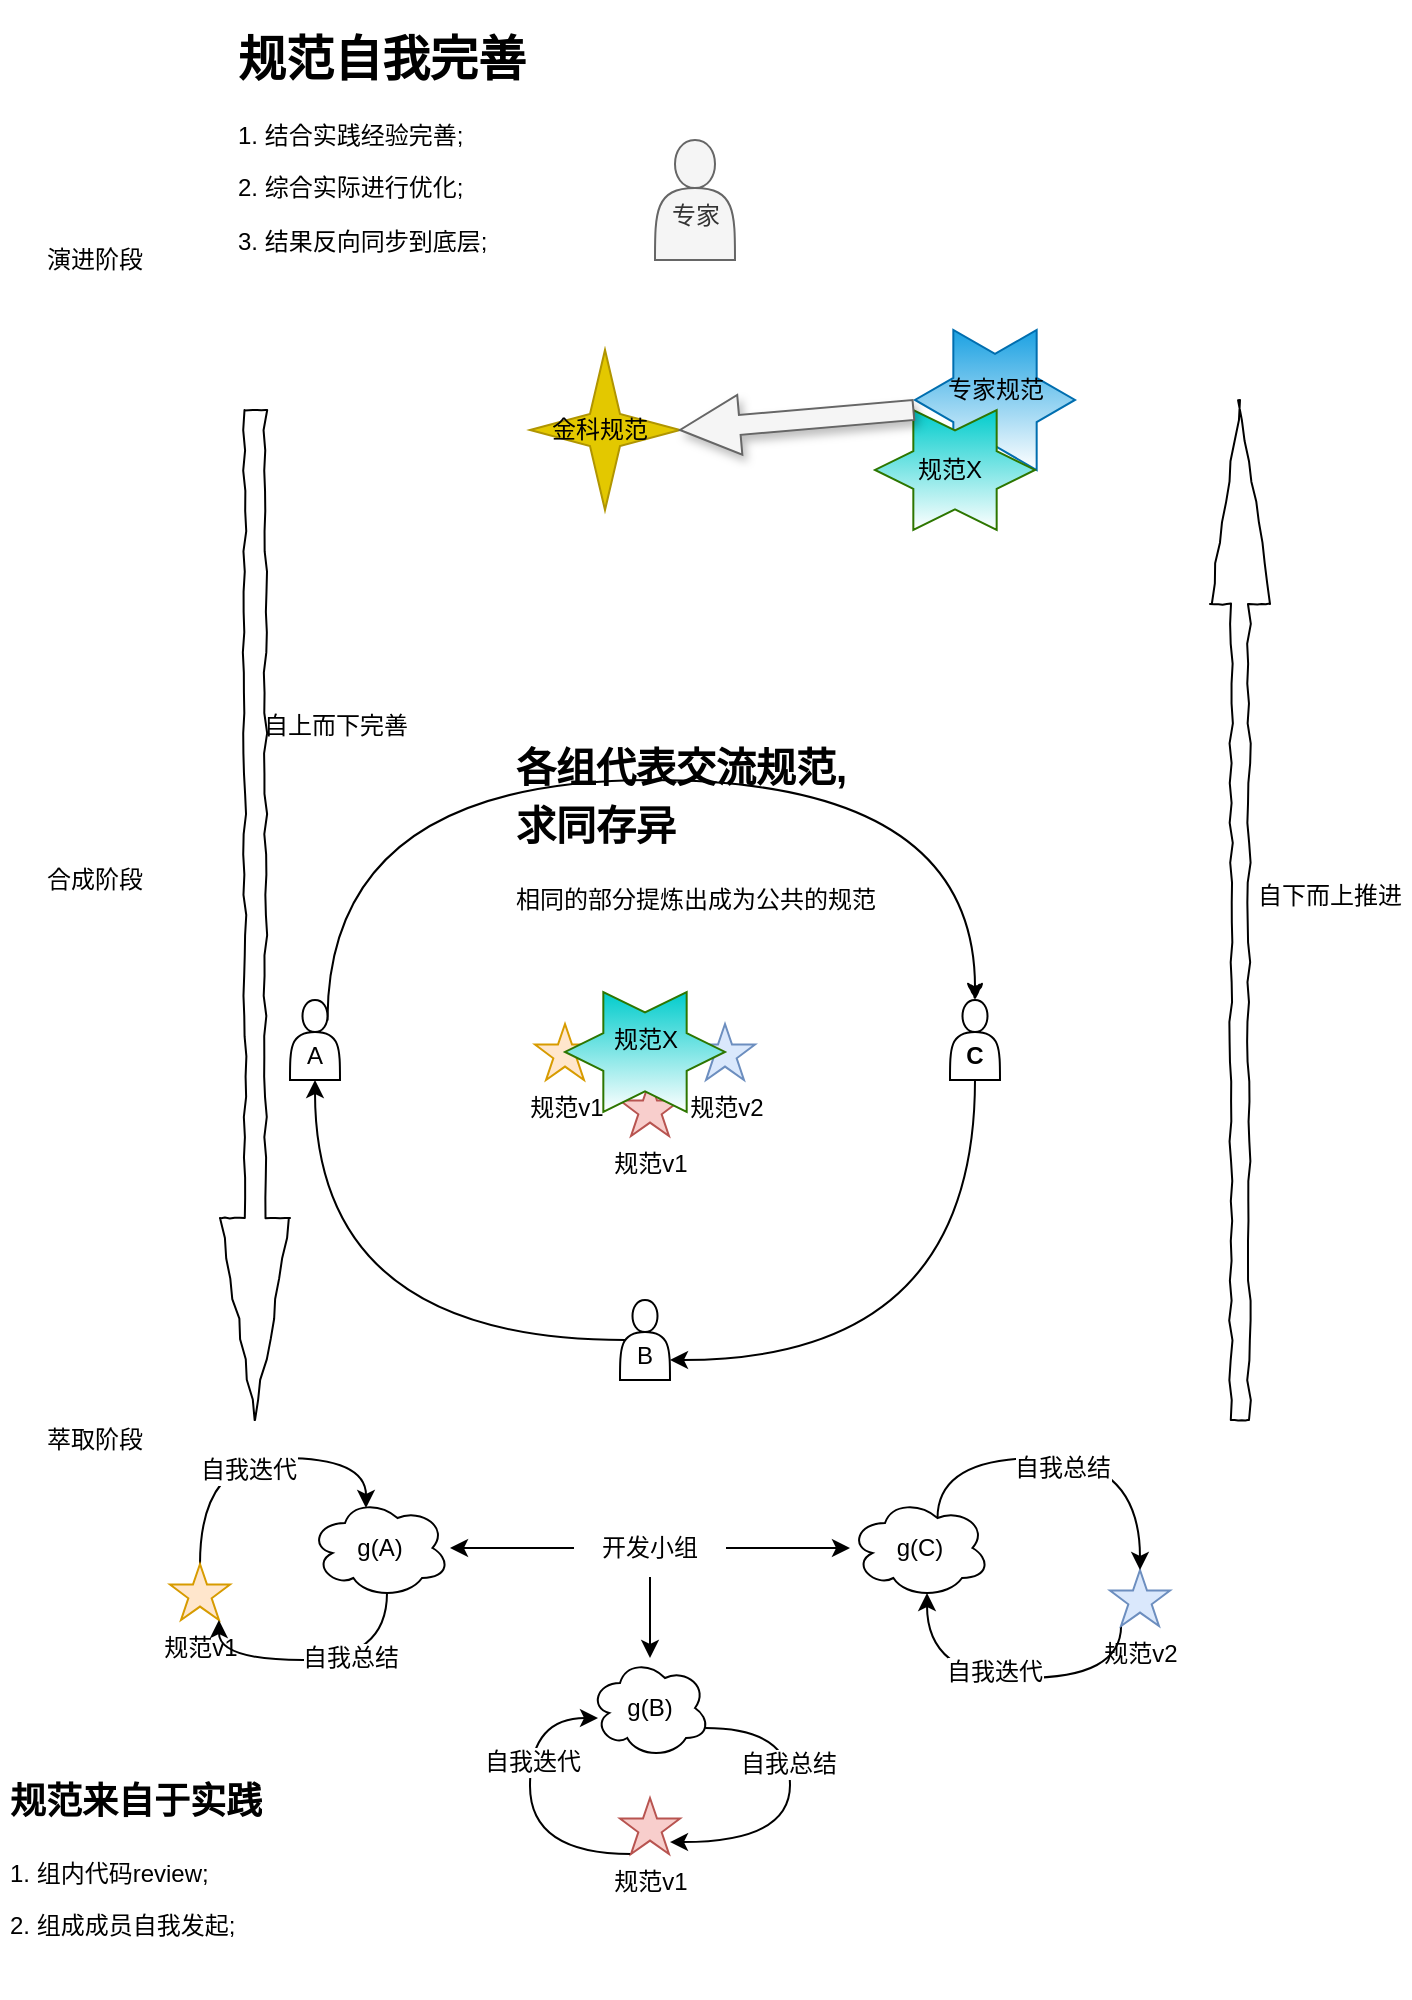 <mxfile version="12.4.3" type="github" pages="1">
  <diagram id="O2djZ4lCdGnycN7Uimt3" name="第 1 页">
    <mxGraphModel dx="809" dy="1299" grid="1" gridSize="10" guides="1" tooltips="1" connect="1" arrows="1" fold="1" page="1" pageScale="1" pageWidth="1600" pageHeight="900" math="0" shadow="0">
      <root>
        <mxCell id="0"/>
        <mxCell id="1" parent="0"/>
        <mxCell id="TGcgY73z27qao994KosQ-40" value="" style="verticalLabelPosition=bottom;verticalAlign=top;html=1;shape=mxgraph.basic.6_point_star;fillColor=#1ba1e2;strokeColor=#006EAF;fontColor=#ffffff;gradientColor=#ffffff;" parent="1" vertex="1">
          <mxGeometry x="562.5" y="-165" width="80" height="70" as="geometry"/>
        </mxCell>
        <mxCell id="TGcgY73z27qao994KosQ-51" value="" style="verticalLabelPosition=bottom;verticalAlign=top;html=1;shape=mxgraph.basic.6_point_star;fillColor=#00CCCC;strokeColor=#2D7600;fontColor=#ffffff;gradientColor=#ffffff;" parent="1" vertex="1">
          <mxGeometry x="542.5" y="-125" width="80" height="60" as="geometry"/>
        </mxCell>
        <mxCell id="TGcgY73z27qao994KosQ-21" value="" style="group" parent="1" vertex="1" connectable="0">
          <mxGeometry x="190" y="399" width="500" height="270" as="geometry"/>
        </mxCell>
        <mxCell id="TGcgY73z27qao994KosQ-2" value="g(A)" style="ellipse;shape=cloud;whiteSpace=wrap;html=1;" parent="TGcgY73z27qao994KosQ-21" vertex="1">
          <mxGeometry x="70" y="20" width="70" height="50" as="geometry"/>
        </mxCell>
        <mxCell id="TGcgY73z27qao994KosQ-3" value="g(B)" style="ellipse;shape=cloud;whiteSpace=wrap;html=1;" parent="TGcgY73z27qao994KosQ-21" vertex="1">
          <mxGeometry x="210" y="100" width="60" height="50" as="geometry"/>
        </mxCell>
        <mxCell id="TGcgY73z27qao994KosQ-4" value="g(C)" style="ellipse;shape=cloud;whiteSpace=wrap;html=1;" parent="TGcgY73z27qao994KosQ-21" vertex="1">
          <mxGeometry x="340" y="20" width="70" height="50" as="geometry"/>
        </mxCell>
        <mxCell id="TGcgY73z27qao994KosQ-10" style="edgeStyle=orthogonalEdgeStyle;curved=1;rounded=0;orthogonalLoop=1;jettySize=auto;html=1;exitX=0.5;exitY=0;exitDx=0;exitDy=0;exitPerimeter=0;entryX=0.4;entryY=0.1;entryDx=0;entryDy=0;entryPerimeter=0;" parent="TGcgY73z27qao994KosQ-21" source="TGcgY73z27qao994KosQ-6" target="TGcgY73z27qao994KosQ-2" edge="1">
          <mxGeometry relative="1" as="geometry">
            <Array as="points">
              <mxPoint x="15"/>
              <mxPoint x="98"/>
            </Array>
          </mxGeometry>
        </mxCell>
        <mxCell id="TGcgY73z27qao994KosQ-12" value="自我迭代" style="text;html=1;align=center;verticalAlign=middle;resizable=0;points=[];;labelBackgroundColor=#ffffff;" parent="TGcgY73z27qao994KosQ-10" vertex="1" connectable="0">
          <mxGeometry x="-0.416" y="-24" relative="1" as="geometry">
            <mxPoint as="offset"/>
          </mxGeometry>
        </mxCell>
        <mxCell id="TGcgY73z27qao994KosQ-6" value="规范v1" style="verticalLabelPosition=bottom;verticalAlign=top;html=1;shape=mxgraph.basic.star;fillColor=#ffe6cc;strokeColor=#d79b00;" parent="TGcgY73z27qao994KosQ-21" vertex="1">
          <mxGeometry y="53" width="30" height="28" as="geometry"/>
        </mxCell>
        <mxCell id="TGcgY73z27qao994KosQ-9" style="edgeStyle=orthogonalEdgeStyle;rounded=0;orthogonalLoop=1;jettySize=auto;html=1;entryX=0.815;entryY=1;entryDx=0;entryDy=0;entryPerimeter=0;curved=1;exitX=0.55;exitY=0.95;exitDx=0;exitDy=0;exitPerimeter=0;" parent="TGcgY73z27qao994KosQ-21" source="TGcgY73z27qao994KosQ-2" target="TGcgY73z27qao994KosQ-6" edge="1">
          <mxGeometry relative="1" as="geometry">
            <Array as="points">
              <mxPoint x="109" y="101"/>
              <mxPoint x="24" y="101"/>
            </Array>
          </mxGeometry>
        </mxCell>
        <mxCell id="TGcgY73z27qao994KosQ-11" value="自我总结" style="text;html=1;align=center;verticalAlign=middle;resizable=0;points=[];;labelBackgroundColor=#ffffff;" parent="TGcgY73z27qao994KosQ-9" vertex="1" connectable="0">
          <mxGeometry x="-0.536" y="-19" relative="1" as="geometry">
            <mxPoint as="offset"/>
          </mxGeometry>
        </mxCell>
        <mxCell id="TGcgY73z27qao994KosQ-14" style="edgeStyle=orthogonalEdgeStyle;curved=1;rounded=0;orthogonalLoop=1;jettySize=auto;html=1;exitX=0.185;exitY=1;exitDx=0;exitDy=0;exitPerimeter=0;" parent="TGcgY73z27qao994KosQ-21" source="TGcgY73z27qao994KosQ-7" edge="1">
          <mxGeometry relative="1" as="geometry">
            <mxPoint x="214" y="130" as="targetPoint"/>
            <Array as="points">
              <mxPoint x="180" y="198"/>
              <mxPoint x="180" y="130"/>
            </Array>
          </mxGeometry>
        </mxCell>
        <mxCell id="TGcgY73z27qao994KosQ-16" value="自我迭代" style="text;html=1;align=center;verticalAlign=middle;resizable=0;points=[];;labelBackgroundColor=#ffffff;" parent="TGcgY73z27qao994KosQ-14" vertex="1" connectable="0">
          <mxGeometry x="0.268" y="-1" relative="1" as="geometry">
            <mxPoint as="offset"/>
          </mxGeometry>
        </mxCell>
        <mxCell id="TGcgY73z27qao994KosQ-7" value="规范v1" style="verticalLabelPosition=bottom;verticalAlign=top;html=1;shape=mxgraph.basic.star;fillColor=#f8cecc;strokeColor=#b85450;" parent="TGcgY73z27qao994KosQ-21" vertex="1">
          <mxGeometry x="225" y="170" width="30" height="28" as="geometry"/>
        </mxCell>
        <mxCell id="TGcgY73z27qao994KosQ-13" style="edgeStyle=orthogonalEdgeStyle;curved=1;rounded=0;orthogonalLoop=1;jettySize=auto;html=1;exitX=0.96;exitY=0.7;exitDx=0;exitDy=0;exitPerimeter=0;entryX=0.833;entryY=0.786;entryDx=0;entryDy=0;entryPerimeter=0;" parent="TGcgY73z27qao994KosQ-21" source="TGcgY73z27qao994KosQ-3" target="TGcgY73z27qao994KosQ-7" edge="1">
          <mxGeometry relative="1" as="geometry">
            <Array as="points">
              <mxPoint x="310" y="135"/>
              <mxPoint x="310" y="192"/>
            </Array>
          </mxGeometry>
        </mxCell>
        <mxCell id="TGcgY73z27qao994KosQ-15" value="自我总结" style="text;html=1;align=center;verticalAlign=middle;resizable=0;points=[];;labelBackgroundColor=#ffffff;" parent="TGcgY73z27qao994KosQ-13" vertex="1" connectable="0">
          <mxGeometry x="-0.484" y="-18" relative="1" as="geometry">
            <mxPoint as="offset"/>
          </mxGeometry>
        </mxCell>
        <mxCell id="TGcgY73z27qao994KosQ-18" style="edgeStyle=orthogonalEdgeStyle;curved=1;rounded=0;orthogonalLoop=1;jettySize=auto;html=1;exitX=0.185;exitY=1;exitDx=0;exitDy=0;exitPerimeter=0;entryX=0.55;entryY=0.95;entryDx=0;entryDy=0;entryPerimeter=0;" parent="TGcgY73z27qao994KosQ-21" source="TGcgY73z27qao994KosQ-8" target="TGcgY73z27qao994KosQ-4" edge="1">
          <mxGeometry relative="1" as="geometry">
            <Array as="points">
              <mxPoint x="476" y="110"/>
              <mxPoint x="379" y="110"/>
            </Array>
          </mxGeometry>
        </mxCell>
        <mxCell id="TGcgY73z27qao994KosQ-20" value="自我迭代" style="text;html=1;align=center;verticalAlign=middle;resizable=0;points=[];;labelBackgroundColor=#ffffff;" parent="TGcgY73z27qao994KosQ-18" vertex="1" connectable="0">
          <mxGeometry x="0.079" y="-3" relative="1" as="geometry">
            <mxPoint as="offset"/>
          </mxGeometry>
        </mxCell>
        <mxCell id="TGcgY73z27qao994KosQ-8" value="规范v2" style="verticalLabelPosition=bottom;verticalAlign=top;html=1;shape=mxgraph.basic.star;fillColor=#dae8fc;strokeColor=#6c8ebf;" parent="TGcgY73z27qao994KosQ-21" vertex="1">
          <mxGeometry x="470" y="56" width="30" height="28" as="geometry"/>
        </mxCell>
        <mxCell id="TGcgY73z27qao994KosQ-17" style="edgeStyle=orthogonalEdgeStyle;curved=1;rounded=0;orthogonalLoop=1;jettySize=auto;html=1;exitX=0.625;exitY=0.2;exitDx=0;exitDy=0;exitPerimeter=0;entryX=0.5;entryY=0;entryDx=0;entryDy=0;entryPerimeter=0;" parent="TGcgY73z27qao994KosQ-21" source="TGcgY73z27qao994KosQ-4" target="TGcgY73z27qao994KosQ-8" edge="1">
          <mxGeometry relative="1" as="geometry">
            <Array as="points">
              <mxPoint x="384"/>
              <mxPoint x="485"/>
            </Array>
          </mxGeometry>
        </mxCell>
        <mxCell id="TGcgY73z27qao994KosQ-19" value="自我总结" style="text;html=1;align=center;verticalAlign=middle;resizable=0;points=[];;labelBackgroundColor=#ffffff;" parent="TGcgY73z27qao994KosQ-17" vertex="1" connectable="0">
          <mxGeometry x="-0.016" y="-5" relative="1" as="geometry">
            <mxPoint as="offset"/>
          </mxGeometry>
        </mxCell>
        <mxCell id="TGcgY73z27qao994KosQ-60" value="&lt;h1&gt;&lt;font style=&quot;font-size: 18px&quot;&gt;规范来自于实践&lt;/font&gt;&lt;/h1&gt;&lt;p&gt;1. 组内代码review;&lt;/p&gt;&lt;p&gt;2. 组成成员自我发起;&lt;/p&gt;" style="text;html=1;strokeColor=none;fillColor=none;spacing=5;spacingTop=-20;whiteSpace=wrap;overflow=hidden;rounded=0;shadow=0;comic=1;" parent="TGcgY73z27qao994KosQ-21" vertex="1">
          <mxGeometry x="-85" y="150" width="190" height="120" as="geometry"/>
        </mxCell>
        <mxCell id="xGgnkoBgqCHPPis7gM4J-2" value="" style="edgeStyle=orthogonalEdgeStyle;rounded=0;orthogonalLoop=1;jettySize=auto;html=1;" edge="1" parent="TGcgY73z27qao994KosQ-21" source="xGgnkoBgqCHPPis7gM4J-1" target="TGcgY73z27qao994KosQ-4">
          <mxGeometry relative="1" as="geometry"/>
        </mxCell>
        <mxCell id="xGgnkoBgqCHPPis7gM4J-3" value="" style="edgeStyle=orthogonalEdgeStyle;rounded=0;orthogonalLoop=1;jettySize=auto;html=1;" edge="1" parent="TGcgY73z27qao994KosQ-21" source="xGgnkoBgqCHPPis7gM4J-1" target="TGcgY73z27qao994KosQ-3">
          <mxGeometry relative="1" as="geometry"/>
        </mxCell>
        <mxCell id="xGgnkoBgqCHPPis7gM4J-4" value="" style="edgeStyle=orthogonalEdgeStyle;rounded=0;orthogonalLoop=1;jettySize=auto;html=1;" edge="1" parent="TGcgY73z27qao994KosQ-21" source="xGgnkoBgqCHPPis7gM4J-1" target="TGcgY73z27qao994KosQ-2">
          <mxGeometry relative="1" as="geometry"/>
        </mxCell>
        <mxCell id="xGgnkoBgqCHPPis7gM4J-1" value="开发小组" style="text;html=1;strokeColor=none;fillColor=none;align=center;verticalAlign=middle;whiteSpace=wrap;rounded=0;" vertex="1" parent="TGcgY73z27qao994KosQ-21">
          <mxGeometry x="202" y="30.5" width="76" height="29" as="geometry"/>
        </mxCell>
        <mxCell id="TGcgY73z27qao994KosQ-32" style="edgeStyle=orthogonalEdgeStyle;curved=1;rounded=0;orthogonalLoop=1;jettySize=auto;html=1;exitX=0.75;exitY=0.25;exitDx=0;exitDy=0;exitPerimeter=0;entryX=0.5;entryY=0;entryDx=0;entryDy=0;comic=1;" parent="1" source="TGcgY73z27qao994KosQ-24" target="TGcgY73z27qao994KosQ-26" edge="1">
          <mxGeometry relative="1" as="geometry">
            <Array as="points">
              <mxPoint x="269" y="60"/>
              <mxPoint x="593" y="60"/>
            </Array>
          </mxGeometry>
        </mxCell>
        <mxCell id="TGcgY73z27qao994KosQ-24" value="&lt;br&gt;A" style="shape=actor;whiteSpace=wrap;html=1;" parent="1" vertex="1">
          <mxGeometry x="250" y="170" width="25" height="40" as="geometry"/>
        </mxCell>
        <mxCell id="TGcgY73z27qao994KosQ-31" style="edgeStyle=orthogonalEdgeStyle;curved=1;rounded=0;orthogonalLoop=1;jettySize=auto;html=1;exitX=0.1;exitY=0.5;exitDx=0;exitDy=0;exitPerimeter=0;entryX=0.5;entryY=1;entryDx=0;entryDy=0;" parent="1" source="TGcgY73z27qao994KosQ-25" target="TGcgY73z27qao994KosQ-24" edge="1">
          <mxGeometry relative="1" as="geometry"/>
        </mxCell>
        <mxCell id="TGcgY73z27qao994KosQ-25" value="&lt;br&gt;B" style="shape=actor;whiteSpace=wrap;html=1;" parent="1" vertex="1">
          <mxGeometry x="415" y="320" width="25" height="40" as="geometry"/>
        </mxCell>
        <mxCell id="TGcgY73z27qao994KosQ-33" style="edgeStyle=orthogonalEdgeStyle;curved=1;rounded=0;orthogonalLoop=1;jettySize=auto;html=1;exitX=0.5;exitY=1;exitDx=0;exitDy=0;entryX=1;entryY=0.75;entryDx=0;entryDy=0;" parent="1" source="TGcgY73z27qao994KosQ-26" target="TGcgY73z27qao994KosQ-25" edge="1">
          <mxGeometry relative="1" as="geometry"/>
        </mxCell>
        <mxCell id="TGcgY73z27qao994KosQ-26" value="&lt;br&gt;C" style="shape=actor;whiteSpace=wrap;html=1;fontStyle=1" parent="1" vertex="1">
          <mxGeometry x="580" y="170" width="25" height="40" as="geometry"/>
        </mxCell>
        <mxCell id="TGcgY73z27qao994KosQ-27" value="规范v1" style="verticalLabelPosition=bottom;verticalAlign=top;html=1;shape=mxgraph.basic.star;fillColor=#ffe6cc;strokeColor=#d79b00;" parent="1" vertex="1">
          <mxGeometry x="372.5" y="182" width="30" height="28" as="geometry"/>
        </mxCell>
        <mxCell id="TGcgY73z27qao994KosQ-28" value="规范v1" style="verticalLabelPosition=bottom;verticalAlign=top;html=1;shape=mxgraph.basic.star;fillColor=#f8cecc;strokeColor=#b85450;" parent="1" vertex="1">
          <mxGeometry x="415" y="210" width="30" height="28" as="geometry"/>
        </mxCell>
        <mxCell id="TGcgY73z27qao994KosQ-29" value="规范v2" style="verticalLabelPosition=bottom;verticalAlign=top;html=1;shape=mxgraph.basic.star;fillColor=#dae8fc;strokeColor=#6c8ebf;" parent="1" vertex="1">
          <mxGeometry x="452.5" y="182" width="30" height="28" as="geometry"/>
        </mxCell>
        <mxCell id="TGcgY73z27qao994KosQ-36" value="合成阶段" style="text;html=1;strokeColor=none;fillColor=none;align=center;verticalAlign=middle;whiteSpace=wrap;rounded=0;" parent="1" vertex="1">
          <mxGeometry x="110" y="100" width="85" height="20" as="geometry"/>
        </mxCell>
        <mxCell id="TGcgY73z27qao994KosQ-39" value="&lt;br&gt;专家" style="shape=actor;whiteSpace=wrap;html=1;fillColor=#f5f5f5;strokeColor=#666666;fontColor=#333333;" parent="1" vertex="1">
          <mxGeometry x="432.5" y="-260" width="40" height="60" as="geometry"/>
        </mxCell>
        <mxCell id="TGcgY73z27qao994KosQ-37" value="萃取阶段" style="text;html=1;strokeColor=none;fillColor=none;align=center;verticalAlign=middle;whiteSpace=wrap;rounded=0;" parent="1" vertex="1">
          <mxGeometry x="115" y="390" width="75" as="geometry"/>
        </mxCell>
        <mxCell id="TGcgY73z27qao994KosQ-47" value="演进阶段" style="text;html=1;strokeColor=none;fillColor=none;align=center;verticalAlign=middle;whiteSpace=wrap;rounded=0;" parent="1" vertex="1">
          <mxGeometry x="110" y="-210" width="85" height="20" as="geometry"/>
        </mxCell>
        <mxCell id="TGcgY73z27qao994KosQ-49" value="" style="group" parent="1" vertex="1" connectable="0">
          <mxGeometry x="387.5" y="166" width="80" height="60" as="geometry"/>
        </mxCell>
        <mxCell id="TGcgY73z27qao994KosQ-34" value="" style="verticalLabelPosition=bottom;verticalAlign=top;html=1;shape=mxgraph.basic.6_point_star;fillColor=#00CCCC;strokeColor=#2D7600;fontColor=#ffffff;gradientColor=#ffffff;" parent="TGcgY73z27qao994KosQ-49" vertex="1">
          <mxGeometry width="80" height="60" as="geometry"/>
        </mxCell>
        <mxCell id="TGcgY73z27qao994KosQ-35" value="规范X" style="text;html=1;strokeColor=none;fillColor=none;align=center;verticalAlign=middle;whiteSpace=wrap;rounded=0;" parent="TGcgY73z27qao994KosQ-49" vertex="1">
          <mxGeometry x="20.5" y="14" width="40" height="20" as="geometry"/>
        </mxCell>
        <mxCell id="TGcgY73z27qao994KosQ-50" value="规范X" style="text;html=1;strokeColor=none;fillColor=none;align=center;verticalAlign=middle;whiteSpace=wrap;rounded=0;" parent="1" vertex="1">
          <mxGeometry x="560" y="-105" width="40" height="20" as="geometry"/>
        </mxCell>
        <mxCell id="TGcgY73z27qao994KosQ-52" value="" style="verticalLabelPosition=bottom;verticalAlign=top;html=1;shape=mxgraph.basic.4_point_star_2;dx=0.8;fillColor=#e3c800;strokeColor=#B09500;fontColor=#ffffff;" parent="1" vertex="1">
          <mxGeometry x="370" y="-155" width="75" height="80" as="geometry"/>
        </mxCell>
        <mxCell id="TGcgY73z27qao994KosQ-53" value="专家规范" style="text;html=1;strokeColor=none;fillColor=none;align=center;verticalAlign=middle;whiteSpace=wrap;rounded=0;" parent="1" vertex="1">
          <mxGeometry x="567.5" y="-145" width="70" height="20" as="geometry"/>
        </mxCell>
        <mxCell id="TGcgY73z27qao994KosQ-54" value="" style="shape=arrow;endArrow=classic;html=1;entryX=1;entryY=0.5;entryDx=0;entryDy=0;entryPerimeter=0;exitX=0.24;exitY=0;exitDx=0;exitDy=0;exitPerimeter=0;fillColor=#f5f5f5;strokeColor=#666666;shadow=1;" parent="1" source="TGcgY73z27qao994KosQ-51" target="TGcgY73z27qao994KosQ-52" edge="1">
          <mxGeometry width="50" height="50" relative="1" as="geometry">
            <mxPoint x="530" y="5" as="sourcePoint"/>
            <mxPoint x="580" y="-45" as="targetPoint"/>
          </mxGeometry>
        </mxCell>
        <mxCell id="TGcgY73z27qao994KosQ-55" value="金科规范" style="text;html=1;strokeColor=none;fillColor=none;align=center;verticalAlign=middle;whiteSpace=wrap;rounded=0;" parent="1" vertex="1">
          <mxGeometry x="380" y="-125" width="50" height="20" as="geometry"/>
        </mxCell>
        <mxCell id="TGcgY73z27qao994KosQ-56" value="" style="shape=singleArrow;direction=south;whiteSpace=wrap;html=1;fillColor=none;gradientColor=#ffffff;comic=1;" parent="1" vertex="1">
          <mxGeometry x="215" y="-125" width="35" height="505" as="geometry"/>
        </mxCell>
        <mxCell id="TGcgY73z27qao994KosQ-57" value="" style="shape=singleArrow;direction=north;whiteSpace=wrap;html=1;fillColor=none;gradientColor=#ffffff;shadow=0;comic=1;" parent="1" vertex="1">
          <mxGeometry x="710" y="-130" width="30" height="510" as="geometry"/>
        </mxCell>
        <mxCell id="TGcgY73z27qao994KosQ-58" value="自下而上推进" style="text;html=1;strokeColor=none;fillColor=none;align=center;verticalAlign=middle;whiteSpace=wrap;rounded=0;" parent="1" vertex="1">
          <mxGeometry x="730" y="105" width="80" height="25" as="geometry"/>
        </mxCell>
        <mxCell id="TGcgY73z27qao994KosQ-59" value="自上而下完善" style="text;html=1;strokeColor=none;fillColor=none;align=center;verticalAlign=middle;whiteSpace=wrap;rounded=0;" parent="1" vertex="1">
          <mxGeometry x="232.5" y="20" width="80" height="25" as="geometry"/>
        </mxCell>
        <mxCell id="TGcgY73z27qao994KosQ-62" value="&lt;h1&gt;&lt;font style=&quot;font-size: 20px&quot;&gt;各组代表交流规范,求同存异&lt;/font&gt;&lt;/h1&gt;&lt;div&gt;相同的部分提炼出成为公共的规范&lt;/div&gt;" style="text;html=1;strokeColor=none;fillColor=none;spacing=5;spacingTop=-20;whiteSpace=wrap;overflow=hidden;rounded=0;shadow=0;comic=1;" parent="1" vertex="1">
          <mxGeometry x="358" y="33" width="190" height="120" as="geometry"/>
        </mxCell>
        <mxCell id="TGcgY73z27qao994KosQ-63" value="&lt;h1&gt;规范自我完善&lt;/h1&gt;&lt;p&gt;1. 结合实践经验完善;&lt;/p&gt;&lt;p&gt;2. 综合实际进行优化;&lt;/p&gt;&lt;p&gt;3. 结果反向同步到底层;&lt;/p&gt;" style="text;html=1;strokeColor=none;fillColor=none;spacing=5;spacingTop=-20;whiteSpace=wrap;overflow=hidden;rounded=0;shadow=0;comic=1;" parent="1" vertex="1">
          <mxGeometry x="219" y="-320" width="190" height="120" as="geometry"/>
        </mxCell>
      </root>
    </mxGraphModel>
  </diagram>
</mxfile>
